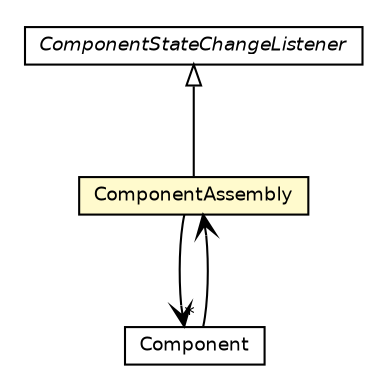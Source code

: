 #!/usr/local/bin/dot
#
# Class diagram 
# Generated by UMLGraph version 5.4 (http://www.umlgraph.org/)
#

digraph G {
	edge [fontname="Helvetica",fontsize=10,labelfontname="Helvetica",labelfontsize=10];
	node [fontname="Helvetica",fontsize=10,shape=plaintext];
	nodesep=0.25;
	ranksep=0.5;
	// jsl.modeling.elements.component.ComponentStateChangeListener
	c48929 [label=<<table title="jsl.modeling.elements.component.ComponentStateChangeListener" border="0" cellborder="1" cellspacing="0" cellpadding="2" port="p" href="./ComponentStateChangeListener.html">
		<tr><td><table border="0" cellspacing="0" cellpadding="1">
<tr><td align="center" balign="center"><font face="Helvetica-Oblique"> ComponentStateChangeListener </font></td></tr>
		</table></td></tr>
		</table>>, URL="./ComponentStateChangeListener.html", fontname="Helvetica", fontcolor="black", fontsize=9.0];
	// jsl.modeling.elements.component.ComponentAssembly
	c48930 [label=<<table title="jsl.modeling.elements.component.ComponentAssembly" border="0" cellborder="1" cellspacing="0" cellpadding="2" port="p" bgcolor="lemonChiffon" href="./ComponentAssembly.html">
		<tr><td><table border="0" cellspacing="0" cellpadding="1">
<tr><td align="center" balign="center"> ComponentAssembly </td></tr>
		</table></td></tr>
		</table>>, URL="./ComponentAssembly.html", fontname="Helvetica", fontcolor="black", fontsize=9.0];
	// jsl.modeling.elements.component.Component
	c48931 [label=<<table title="jsl.modeling.elements.component.Component" border="0" cellborder="1" cellspacing="0" cellpadding="2" port="p" href="./Component.html">
		<tr><td><table border="0" cellspacing="0" cellpadding="1">
<tr><td align="center" balign="center"> Component </td></tr>
		</table></td></tr>
		</table>>, URL="./Component.html", fontname="Helvetica", fontcolor="black", fontsize=9.0];
	//jsl.modeling.elements.component.ComponentAssembly extends jsl.modeling.elements.component.ComponentStateChangeListener
	c48929:p -> c48930:p [dir=back,arrowtail=empty];
	// jsl.modeling.elements.component.ComponentAssembly NAVASSOC jsl.modeling.elements.component.Component
	c48930:p -> c48931:p [taillabel="", label="", headlabel="*", fontname="Helvetica", fontcolor="black", fontsize=10.0, color="black", arrowhead=open];
	// jsl.modeling.elements.component.Component NAVASSOC jsl.modeling.elements.component.ComponentAssembly
	c48931:p -> c48930:p [taillabel="", label="", headlabel="", fontname="Helvetica", fontcolor="black", fontsize=10.0, color="black", arrowhead=open];
}

